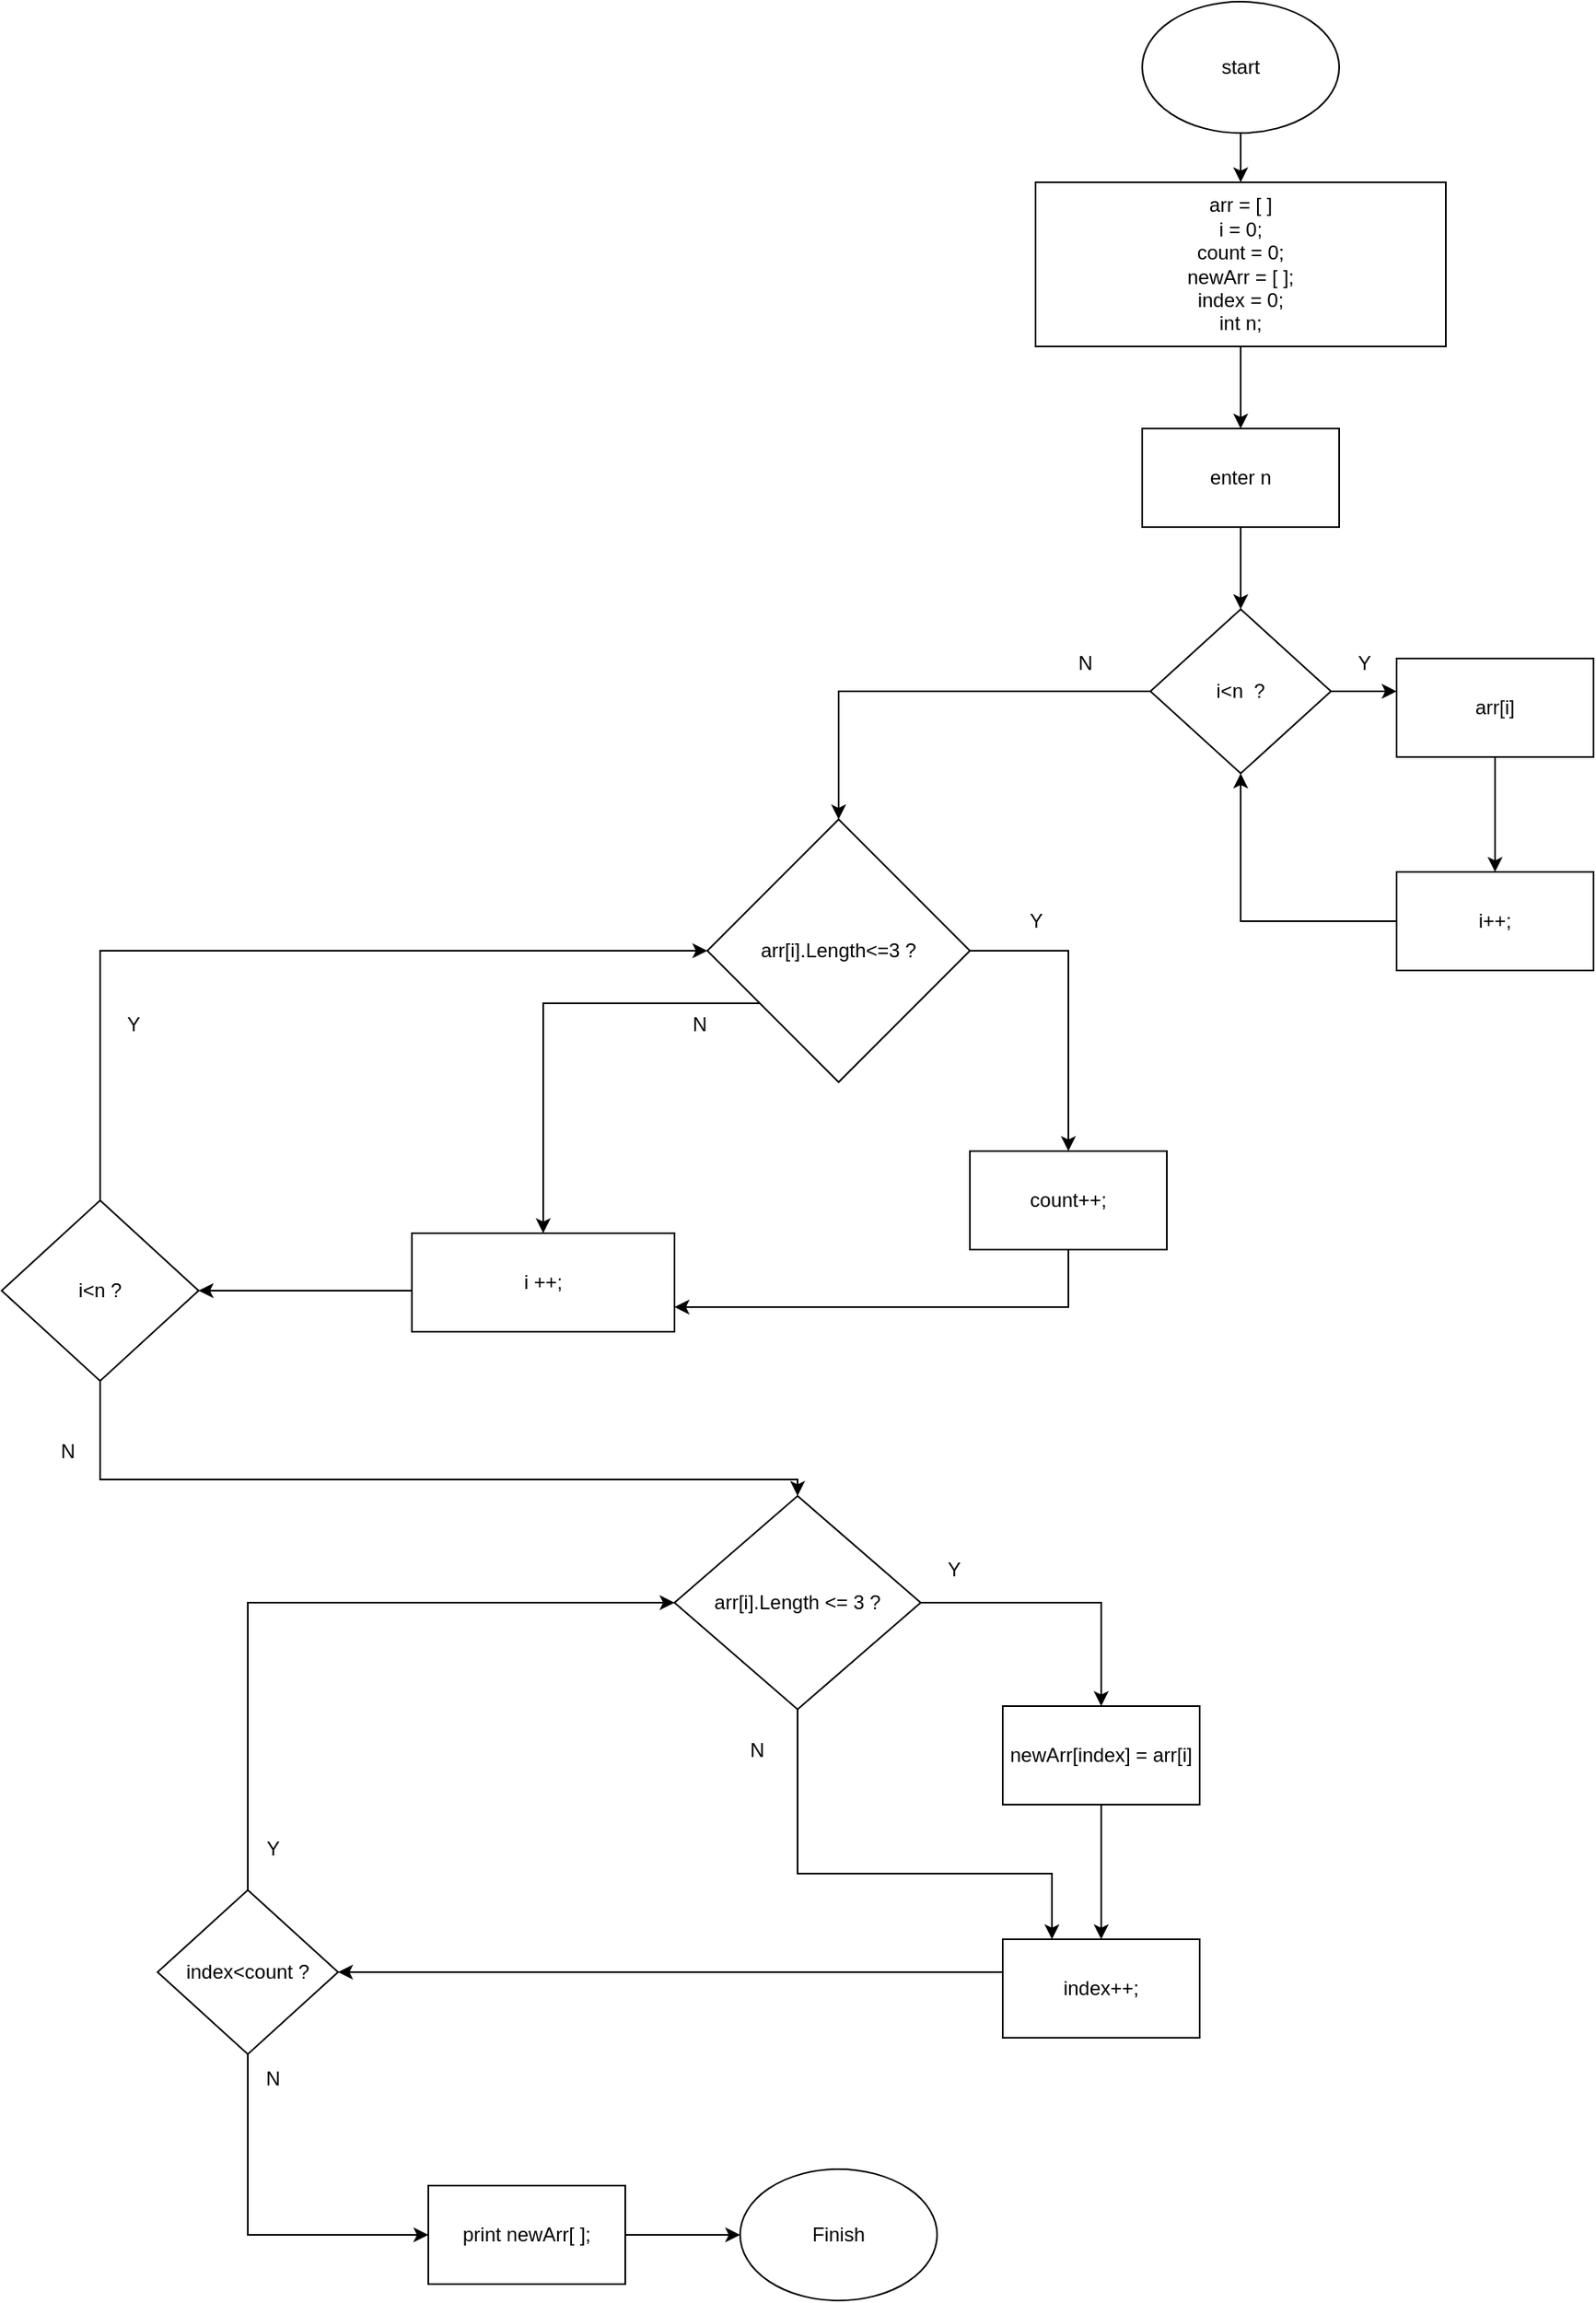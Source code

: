 <mxfile version="21.3.7" type="github">
  <diagram name="Страница 1" id="NSzSmnN4x5_G5Ky5ZitM">
    <mxGraphModel dx="2901" dy="2317" grid="1" gridSize="10" guides="1" tooltips="1" connect="1" arrows="1" fold="1" page="1" pageScale="1" pageWidth="827" pageHeight="1169" math="0" shadow="0">
      <root>
        <mxCell id="0" />
        <mxCell id="1" parent="0" />
        <mxCell id="r0-7lKlV7oD3nD9FMzXB-1" style="edgeStyle=orthogonalEdgeStyle;rounded=0;orthogonalLoop=1;jettySize=auto;html=1;" edge="1" parent="1" source="r0-7lKlV7oD3nD9FMzXB-2" target="r0-7lKlV7oD3nD9FMzXB-4">
          <mxGeometry relative="1" as="geometry" />
        </mxCell>
        <mxCell id="r0-7lKlV7oD3nD9FMzXB-2" value="start" style="ellipse;whiteSpace=wrap;html=1;" vertex="1" parent="1">
          <mxGeometry x="185" y="-290" width="120" height="80" as="geometry" />
        </mxCell>
        <mxCell id="r0-7lKlV7oD3nD9FMzXB-3" style="edgeStyle=orthogonalEdgeStyle;rounded=0;orthogonalLoop=1;jettySize=auto;html=1;" edge="1" parent="1" source="r0-7lKlV7oD3nD9FMzXB-4" target="r0-7lKlV7oD3nD9FMzXB-23">
          <mxGeometry relative="1" as="geometry" />
        </mxCell>
        <mxCell id="r0-7lKlV7oD3nD9FMzXB-4" value="arr = [ ]&lt;br&gt;i = 0;&lt;br&gt;count = 0;&lt;br&gt;newArr = [ ];&lt;br&gt;index = 0;&lt;br&gt;int n;" style="rounded=0;whiteSpace=wrap;html=1;" vertex="1" parent="1">
          <mxGeometry x="120" y="-180" width="250" height="100" as="geometry" />
        </mxCell>
        <mxCell id="r0-7lKlV7oD3nD9FMzXB-5" style="edgeStyle=orthogonalEdgeStyle;rounded=0;orthogonalLoop=1;jettySize=auto;html=1;" edge="1" parent="1" source="r0-7lKlV7oD3nD9FMzXB-7" target="r0-7lKlV7oD3nD9FMzXB-14">
          <mxGeometry relative="1" as="geometry">
            <Array as="points">
              <mxPoint x="140" y="288" />
            </Array>
          </mxGeometry>
        </mxCell>
        <mxCell id="r0-7lKlV7oD3nD9FMzXB-6" style="edgeStyle=orthogonalEdgeStyle;rounded=0;orthogonalLoop=1;jettySize=auto;html=1;entryX=0.5;entryY=0;entryDx=0;entryDy=0;" edge="1" parent="1" source="r0-7lKlV7oD3nD9FMzXB-7" target="r0-7lKlV7oD3nD9FMzXB-12">
          <mxGeometry relative="1" as="geometry">
            <Array as="points">
              <mxPoint x="-180" y="320" />
            </Array>
          </mxGeometry>
        </mxCell>
        <mxCell id="r0-7lKlV7oD3nD9FMzXB-7" value="arr[i].Length&amp;lt;=3 ?" style="rhombus;whiteSpace=wrap;html=1;" vertex="1" parent="1">
          <mxGeometry x="-80" y="208" width="160" height="160" as="geometry" />
        </mxCell>
        <mxCell id="r0-7lKlV7oD3nD9FMzXB-8" style="edgeStyle=orthogonalEdgeStyle;rounded=0;orthogonalLoop=1;jettySize=auto;html=1;entryX=0.5;entryY=0;entryDx=0;entryDy=0;" edge="1" parent="1" source="r0-7lKlV7oD3nD9FMzXB-10" target="r0-7lKlV7oD3nD9FMzXB-16">
          <mxGeometry relative="1" as="geometry" />
        </mxCell>
        <mxCell id="r0-7lKlV7oD3nD9FMzXB-9" style="edgeStyle=orthogonalEdgeStyle;rounded=0;orthogonalLoop=1;jettySize=auto;html=1;entryX=0.25;entryY=0;entryDx=0;entryDy=0;" edge="1" parent="1" source="r0-7lKlV7oD3nD9FMzXB-10" target="r0-7lKlV7oD3nD9FMzXB-18">
          <mxGeometry relative="1" as="geometry">
            <mxPoint x="130" y="860" as="targetPoint" />
            <Array as="points">
              <mxPoint x="-25" y="850" />
              <mxPoint x="130" y="850" />
            </Array>
          </mxGeometry>
        </mxCell>
        <mxCell id="r0-7lKlV7oD3nD9FMzXB-10" value="arr[i].Length &amp;lt;= 3 ?" style="rhombus;whiteSpace=wrap;html=1;" vertex="1" parent="1">
          <mxGeometry x="-100" y="620" width="150" height="130" as="geometry" />
        </mxCell>
        <mxCell id="r0-7lKlV7oD3nD9FMzXB-11" style="edgeStyle=orthogonalEdgeStyle;rounded=0;orthogonalLoop=1;jettySize=auto;html=1;entryX=1;entryY=0.5;entryDx=0;entryDy=0;" edge="1" parent="1" source="r0-7lKlV7oD3nD9FMzXB-12" target="r0-7lKlV7oD3nD9FMzXB-33">
          <mxGeometry relative="1" as="geometry">
            <Array as="points">
              <mxPoint x="-290" y="495" />
              <mxPoint x="-290" y="495" />
            </Array>
          </mxGeometry>
        </mxCell>
        <mxCell id="r0-7lKlV7oD3nD9FMzXB-12" value="i ++;" style="rounded=0;whiteSpace=wrap;html=1;" vertex="1" parent="1">
          <mxGeometry x="-260" y="460" width="160" height="60" as="geometry" />
        </mxCell>
        <mxCell id="r0-7lKlV7oD3nD9FMzXB-13" style="edgeStyle=orthogonalEdgeStyle;rounded=0;orthogonalLoop=1;jettySize=auto;html=1;" edge="1" parent="1" source="r0-7lKlV7oD3nD9FMzXB-14" target="r0-7lKlV7oD3nD9FMzXB-12">
          <mxGeometry relative="1" as="geometry">
            <Array as="points">
              <mxPoint x="140" y="505" />
            </Array>
          </mxGeometry>
        </mxCell>
        <mxCell id="r0-7lKlV7oD3nD9FMzXB-14" value="count++;" style="rounded=0;whiteSpace=wrap;html=1;" vertex="1" parent="1">
          <mxGeometry x="80" y="410" width="120" height="60" as="geometry" />
        </mxCell>
        <mxCell id="r0-7lKlV7oD3nD9FMzXB-15" style="edgeStyle=orthogonalEdgeStyle;rounded=0;orthogonalLoop=1;jettySize=auto;html=1;" edge="1" parent="1" source="r0-7lKlV7oD3nD9FMzXB-16" target="r0-7lKlV7oD3nD9FMzXB-18">
          <mxGeometry relative="1" as="geometry" />
        </mxCell>
        <mxCell id="r0-7lKlV7oD3nD9FMzXB-16" value="newArr[index] = arr[i]" style="rounded=0;whiteSpace=wrap;html=1;" vertex="1" parent="1">
          <mxGeometry x="100" y="748" width="120" height="60" as="geometry" />
        </mxCell>
        <mxCell id="r0-7lKlV7oD3nD9FMzXB-17" style="edgeStyle=orthogonalEdgeStyle;rounded=0;orthogonalLoop=1;jettySize=auto;html=1;entryX=1;entryY=0.5;entryDx=0;entryDy=0;" edge="1" parent="1" source="r0-7lKlV7oD3nD9FMzXB-18" target="r0-7lKlV7oD3nD9FMzXB-40">
          <mxGeometry relative="1" as="geometry">
            <mxPoint x="-270" y="870" as="targetPoint" />
            <Array as="points">
              <mxPoint x="-240" y="910" />
              <mxPoint x="-240" y="910" />
            </Array>
          </mxGeometry>
        </mxCell>
        <mxCell id="r0-7lKlV7oD3nD9FMzXB-18" value="index++;" style="rounded=0;whiteSpace=wrap;html=1;" vertex="1" parent="1">
          <mxGeometry x="100" y="890" width="120" height="60" as="geometry" />
        </mxCell>
        <mxCell id="r0-7lKlV7oD3nD9FMzXB-19" style="edgeStyle=orthogonalEdgeStyle;rounded=0;orthogonalLoop=1;jettySize=auto;html=1;" edge="1" parent="1" source="r0-7lKlV7oD3nD9FMzXB-20" target="r0-7lKlV7oD3nD9FMzXB-21">
          <mxGeometry relative="1" as="geometry" />
        </mxCell>
        <mxCell id="r0-7lKlV7oD3nD9FMzXB-20" value="print newArr[ ];" style="rounded=0;whiteSpace=wrap;html=1;" vertex="1" parent="1">
          <mxGeometry x="-250" y="1040" width="120" height="60" as="geometry" />
        </mxCell>
        <mxCell id="r0-7lKlV7oD3nD9FMzXB-21" value="Finish" style="ellipse;whiteSpace=wrap;html=1;" vertex="1" parent="1">
          <mxGeometry x="-60" y="1030" width="120" height="80" as="geometry" />
        </mxCell>
        <mxCell id="r0-7lKlV7oD3nD9FMzXB-22" style="edgeStyle=orthogonalEdgeStyle;rounded=0;orthogonalLoop=1;jettySize=auto;html=1;" edge="1" parent="1" source="r0-7lKlV7oD3nD9FMzXB-23" target="r0-7lKlV7oD3nD9FMzXB-26">
          <mxGeometry relative="1" as="geometry" />
        </mxCell>
        <mxCell id="r0-7lKlV7oD3nD9FMzXB-23" value="enter n" style="rounded=0;whiteSpace=wrap;html=1;" vertex="1" parent="1">
          <mxGeometry x="185" y="-30" width="120" height="60" as="geometry" />
        </mxCell>
        <mxCell id="r0-7lKlV7oD3nD9FMzXB-24" style="edgeStyle=orthogonalEdgeStyle;rounded=0;orthogonalLoop=1;jettySize=auto;html=1;" edge="1" parent="1" source="r0-7lKlV7oD3nD9FMzXB-26" target="r0-7lKlV7oD3nD9FMzXB-28">
          <mxGeometry relative="1" as="geometry">
            <Array as="points">
              <mxPoint x="330" y="130" />
              <mxPoint x="330" y="130" />
            </Array>
          </mxGeometry>
        </mxCell>
        <mxCell id="r0-7lKlV7oD3nD9FMzXB-25" style="edgeStyle=orthogonalEdgeStyle;rounded=0;orthogonalLoop=1;jettySize=auto;html=1;entryX=0.5;entryY=0;entryDx=0;entryDy=0;" edge="1" parent="1" source="r0-7lKlV7oD3nD9FMzXB-26" target="r0-7lKlV7oD3nD9FMzXB-7">
          <mxGeometry relative="1" as="geometry">
            <Array as="points">
              <mxPoint y="130" />
            </Array>
          </mxGeometry>
        </mxCell>
        <mxCell id="r0-7lKlV7oD3nD9FMzXB-26" value="i&amp;lt;n&amp;nbsp; ?" style="rhombus;whiteSpace=wrap;html=1;" vertex="1" parent="1">
          <mxGeometry x="190" y="80" width="110" height="100" as="geometry" />
        </mxCell>
        <mxCell id="r0-7lKlV7oD3nD9FMzXB-27" style="edgeStyle=orthogonalEdgeStyle;rounded=0;orthogonalLoop=1;jettySize=auto;html=1;" edge="1" parent="1" source="r0-7lKlV7oD3nD9FMzXB-28" target="r0-7lKlV7oD3nD9FMzXB-30">
          <mxGeometry relative="1" as="geometry" />
        </mxCell>
        <mxCell id="r0-7lKlV7oD3nD9FMzXB-28" value="arr[i]" style="rounded=0;whiteSpace=wrap;html=1;" vertex="1" parent="1">
          <mxGeometry x="340" y="110" width="120" height="60" as="geometry" />
        </mxCell>
        <mxCell id="r0-7lKlV7oD3nD9FMzXB-29" style="edgeStyle=orthogonalEdgeStyle;rounded=0;orthogonalLoop=1;jettySize=auto;html=1;entryX=0.5;entryY=1;entryDx=0;entryDy=0;" edge="1" parent="1" source="r0-7lKlV7oD3nD9FMzXB-30" target="r0-7lKlV7oD3nD9FMzXB-26">
          <mxGeometry relative="1" as="geometry" />
        </mxCell>
        <mxCell id="r0-7lKlV7oD3nD9FMzXB-30" value="i++;" style="rounded=0;whiteSpace=wrap;html=1;" vertex="1" parent="1">
          <mxGeometry x="340" y="240" width="120" height="60" as="geometry" />
        </mxCell>
        <mxCell id="r0-7lKlV7oD3nD9FMzXB-31" style="edgeStyle=orthogonalEdgeStyle;rounded=0;orthogonalLoop=1;jettySize=auto;html=1;entryX=0;entryY=0.5;entryDx=0;entryDy=0;" edge="1" parent="1" source="r0-7lKlV7oD3nD9FMzXB-33" target="r0-7lKlV7oD3nD9FMzXB-7">
          <mxGeometry relative="1" as="geometry">
            <Array as="points">
              <mxPoint x="-450" y="288" />
            </Array>
          </mxGeometry>
        </mxCell>
        <mxCell id="r0-7lKlV7oD3nD9FMzXB-32" style="edgeStyle=orthogonalEdgeStyle;rounded=0;orthogonalLoop=1;jettySize=auto;html=1;entryX=0.5;entryY=0;entryDx=0;entryDy=0;" edge="1" parent="1" source="r0-7lKlV7oD3nD9FMzXB-33" target="r0-7lKlV7oD3nD9FMzXB-10">
          <mxGeometry relative="1" as="geometry">
            <mxPoint x="-120" y="640" as="targetPoint" />
            <Array as="points">
              <mxPoint x="-450" y="610" />
              <mxPoint x="-25" y="610" />
            </Array>
          </mxGeometry>
        </mxCell>
        <mxCell id="r0-7lKlV7oD3nD9FMzXB-33" value="i&amp;lt;n ?" style="rhombus;whiteSpace=wrap;html=1;" vertex="1" parent="1">
          <mxGeometry x="-510" y="440" width="120" height="110" as="geometry" />
        </mxCell>
        <mxCell id="r0-7lKlV7oD3nD9FMzXB-34" value="Y" style="text;html=1;align=center;verticalAlign=middle;resizable=0;points=[];autosize=1;strokeColor=none;fillColor=none;" vertex="1" parent="1">
          <mxGeometry x="-445" y="318" width="30" height="30" as="geometry" />
        </mxCell>
        <mxCell id="r0-7lKlV7oD3nD9FMzXB-35" value="Y" style="text;html=1;align=center;verticalAlign=middle;resizable=0;points=[];autosize=1;strokeColor=none;fillColor=none;" vertex="1" parent="1">
          <mxGeometry x="105" y="255" width="30" height="30" as="geometry" />
        </mxCell>
        <mxCell id="r0-7lKlV7oD3nD9FMzXB-36" value="Y" style="text;html=1;align=center;verticalAlign=middle;resizable=0;points=[];autosize=1;strokeColor=none;fillColor=none;" vertex="1" parent="1">
          <mxGeometry x="305" y="98" width="30" height="30" as="geometry" />
        </mxCell>
        <mxCell id="r0-7lKlV7oD3nD9FMzXB-37" value="N" style="text;html=1;align=center;verticalAlign=middle;resizable=0;points=[];autosize=1;strokeColor=none;fillColor=none;" vertex="1" parent="1">
          <mxGeometry x="-485" y="578" width="30" height="30" as="geometry" />
        </mxCell>
        <mxCell id="r0-7lKlV7oD3nD9FMzXB-38" style="edgeStyle=orthogonalEdgeStyle;rounded=0;orthogonalLoop=1;jettySize=auto;html=1;entryX=0;entryY=0.5;entryDx=0;entryDy=0;" edge="1" parent="1" source="r0-7lKlV7oD3nD9FMzXB-40" target="r0-7lKlV7oD3nD9FMzXB-20">
          <mxGeometry relative="1" as="geometry">
            <mxPoint x="-100" y="1050" as="targetPoint" />
            <Array as="points">
              <mxPoint x="-360" y="1070" />
            </Array>
          </mxGeometry>
        </mxCell>
        <mxCell id="r0-7lKlV7oD3nD9FMzXB-39" style="edgeStyle=orthogonalEdgeStyle;rounded=0;orthogonalLoop=1;jettySize=auto;html=1;" edge="1" parent="1" source="r0-7lKlV7oD3nD9FMzXB-40" target="r0-7lKlV7oD3nD9FMzXB-10">
          <mxGeometry relative="1" as="geometry">
            <Array as="points">
              <mxPoint x="-360" y="685" />
            </Array>
          </mxGeometry>
        </mxCell>
        <mxCell id="r0-7lKlV7oD3nD9FMzXB-40" value="index&amp;lt;count ?" style="rhombus;whiteSpace=wrap;html=1;" vertex="1" parent="1">
          <mxGeometry x="-415" y="860" width="110" height="100" as="geometry" />
        </mxCell>
        <mxCell id="r0-7lKlV7oD3nD9FMzXB-41" value="Y" style="text;html=1;align=center;verticalAlign=middle;resizable=0;points=[];autosize=1;strokeColor=none;fillColor=none;" vertex="1" parent="1">
          <mxGeometry x="-360" y="820" width="30" height="30" as="geometry" />
        </mxCell>
        <mxCell id="r0-7lKlV7oD3nD9FMzXB-42" value="N" style="text;html=1;align=center;verticalAlign=middle;resizable=0;points=[];autosize=1;strokeColor=none;fillColor=none;" vertex="1" parent="1">
          <mxGeometry x="-360" y="960" width="30" height="30" as="geometry" />
        </mxCell>
        <mxCell id="r0-7lKlV7oD3nD9FMzXB-43" value="N" style="text;html=1;align=center;verticalAlign=middle;resizable=0;points=[];autosize=1;strokeColor=none;fillColor=none;" vertex="1" parent="1">
          <mxGeometry x="-100" y="318" width="30" height="30" as="geometry" />
        </mxCell>
        <mxCell id="r0-7lKlV7oD3nD9FMzXB-44" value="Y" style="text;html=1;align=center;verticalAlign=middle;resizable=0;points=[];autosize=1;strokeColor=none;fillColor=none;" vertex="1" parent="1">
          <mxGeometry x="55" y="650" width="30" height="30" as="geometry" />
        </mxCell>
        <mxCell id="r0-7lKlV7oD3nD9FMzXB-45" value="N" style="text;html=1;align=center;verticalAlign=middle;resizable=0;points=[];autosize=1;strokeColor=none;fillColor=none;" vertex="1" parent="1">
          <mxGeometry x="-65" y="760" width="30" height="30" as="geometry" />
        </mxCell>
        <mxCell id="r0-7lKlV7oD3nD9FMzXB-46" value="N" style="text;html=1;align=center;verticalAlign=middle;resizable=0;points=[];autosize=1;strokeColor=none;fillColor=none;" vertex="1" parent="1">
          <mxGeometry x="135" y="98" width="30" height="30" as="geometry" />
        </mxCell>
      </root>
    </mxGraphModel>
  </diagram>
</mxfile>
